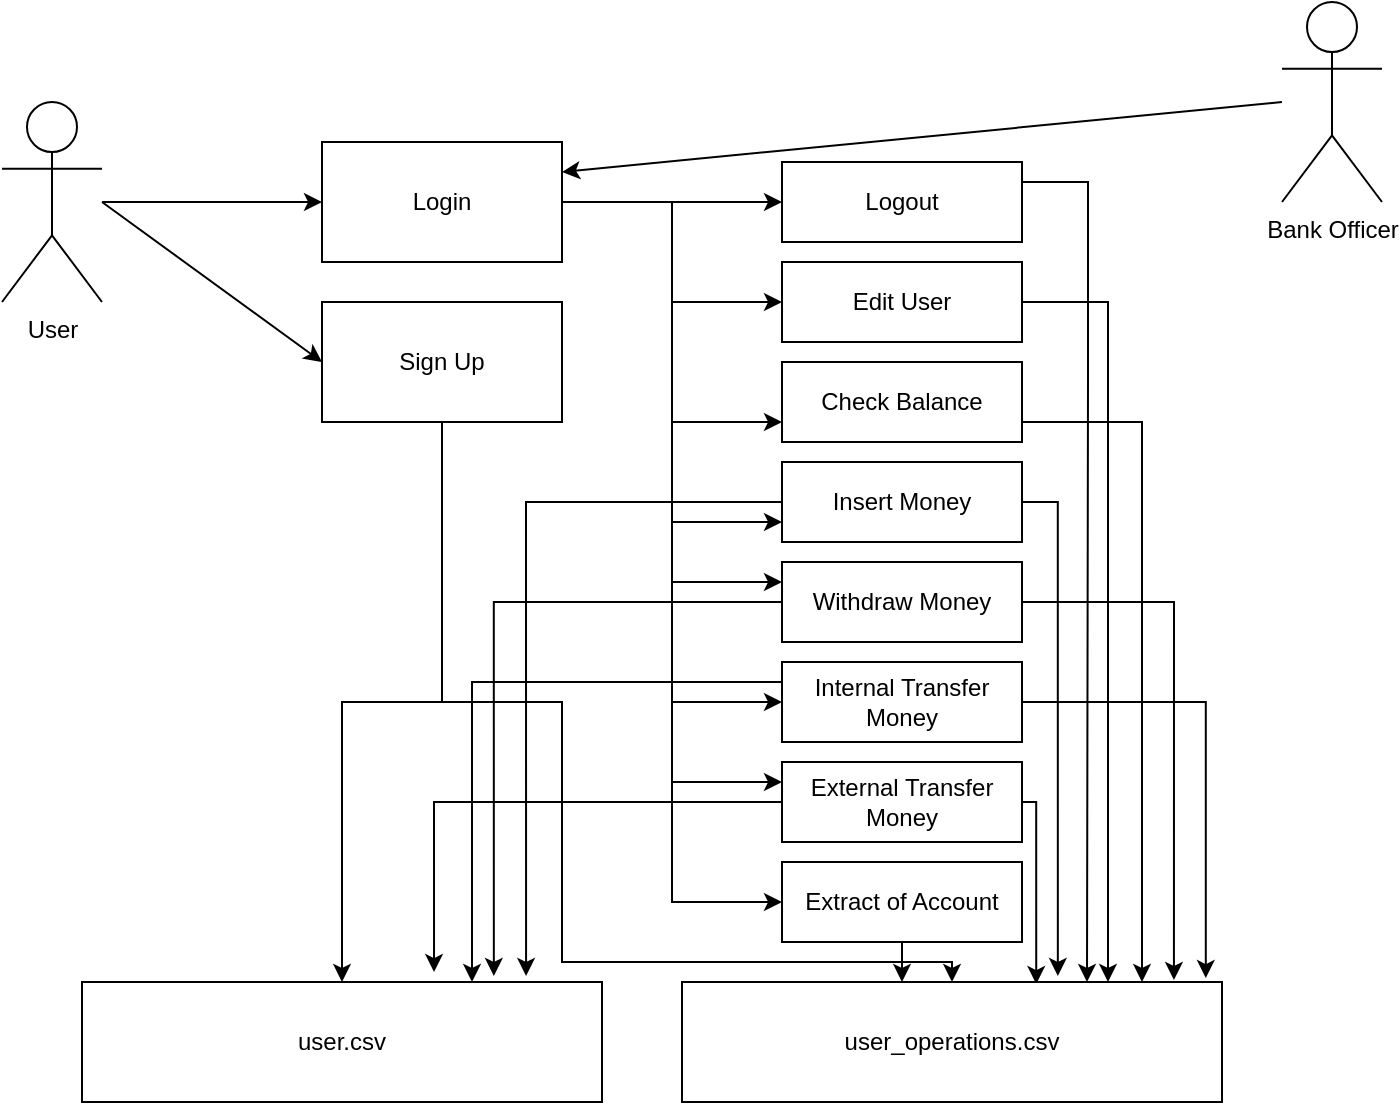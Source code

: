 <mxfile version="14.5.0" type="github">
  <diagram id="C5RBs43oDa-KdzZeNtuy" name="Page-1">
    <mxGraphModel dx="710" dy="359" grid="1" gridSize="10" guides="1" tooltips="1" connect="1" arrows="1" fold="1" page="1" pageScale="1" pageWidth="827" pageHeight="1169" math="0" shadow="0">
      <root>
        <mxCell id="WIyWlLk6GJQsqaUBKTNV-0" />
        <mxCell id="WIyWlLk6GJQsqaUBKTNV-1" parent="WIyWlLk6GJQsqaUBKTNV-0" />
        <mxCell id="4Hm4KgzLQBeNy6C8HnnK-23" style="edgeStyle=orthogonalEdgeStyle;rounded=0;orthogonalLoop=1;jettySize=auto;html=1;" edge="1" parent="WIyWlLk6GJQsqaUBKTNV-1" source="4Hm4KgzLQBeNy6C8HnnK-0" target="4Hm4KgzLQBeNy6C8HnnK-1">
          <mxGeometry relative="1" as="geometry">
            <Array as="points">
              <mxPoint x="180" y="110" />
              <mxPoint x="180" y="110" />
            </Array>
          </mxGeometry>
        </mxCell>
        <mxCell id="4Hm4KgzLQBeNy6C8HnnK-0" value="User" style="shape=umlActor;verticalLabelPosition=bottom;verticalAlign=top;html=1;outlineConnect=0;" vertex="1" parent="WIyWlLk6GJQsqaUBKTNV-1">
          <mxGeometry x="110" y="60" width="50" height="100" as="geometry" />
        </mxCell>
        <mxCell id="4Hm4KgzLQBeNy6C8HnnK-45" style="edgeStyle=orthogonalEdgeStyle;rounded=0;orthogonalLoop=1;jettySize=auto;html=1;entryX=0;entryY=0.5;entryDx=0;entryDy=0;" edge="1" parent="WIyWlLk6GJQsqaUBKTNV-1" source="4Hm4KgzLQBeNy6C8HnnK-1" target="4Hm4KgzLQBeNy6C8HnnK-7">
          <mxGeometry relative="1" as="geometry" />
        </mxCell>
        <mxCell id="4Hm4KgzLQBeNy6C8HnnK-46" style="edgeStyle=orthogonalEdgeStyle;rounded=0;orthogonalLoop=1;jettySize=auto;html=1;entryX=0;entryY=0.5;entryDx=0;entryDy=0;" edge="1" parent="WIyWlLk6GJQsqaUBKTNV-1" source="4Hm4KgzLQBeNy6C8HnnK-1" target="4Hm4KgzLQBeNy6C8HnnK-9">
          <mxGeometry relative="1" as="geometry" />
        </mxCell>
        <mxCell id="4Hm4KgzLQBeNy6C8HnnK-47" style="edgeStyle=orthogonalEdgeStyle;rounded=0;orthogonalLoop=1;jettySize=auto;html=1;entryX=0;entryY=0.75;entryDx=0;entryDy=0;" edge="1" parent="WIyWlLk6GJQsqaUBKTNV-1" source="4Hm4KgzLQBeNy6C8HnnK-1" target="4Hm4KgzLQBeNy6C8HnnK-10">
          <mxGeometry relative="1" as="geometry" />
        </mxCell>
        <mxCell id="4Hm4KgzLQBeNy6C8HnnK-48" style="edgeStyle=orthogonalEdgeStyle;rounded=0;orthogonalLoop=1;jettySize=auto;html=1;entryX=0;entryY=0.75;entryDx=0;entryDy=0;" edge="1" parent="WIyWlLk6GJQsqaUBKTNV-1" source="4Hm4KgzLQBeNy6C8HnnK-1" target="4Hm4KgzLQBeNy6C8HnnK-11">
          <mxGeometry relative="1" as="geometry" />
        </mxCell>
        <mxCell id="4Hm4KgzLQBeNy6C8HnnK-49" style="edgeStyle=orthogonalEdgeStyle;rounded=0;orthogonalLoop=1;jettySize=auto;html=1;entryX=0;entryY=0.25;entryDx=0;entryDy=0;" edge="1" parent="WIyWlLk6GJQsqaUBKTNV-1" source="4Hm4KgzLQBeNy6C8HnnK-1" target="4Hm4KgzLQBeNy6C8HnnK-12">
          <mxGeometry relative="1" as="geometry" />
        </mxCell>
        <mxCell id="4Hm4KgzLQBeNy6C8HnnK-50" style="edgeStyle=orthogonalEdgeStyle;rounded=0;orthogonalLoop=1;jettySize=auto;html=1;entryX=0;entryY=0.5;entryDx=0;entryDy=0;" edge="1" parent="WIyWlLk6GJQsqaUBKTNV-1" source="4Hm4KgzLQBeNy6C8HnnK-1" target="4Hm4KgzLQBeNy6C8HnnK-13">
          <mxGeometry relative="1" as="geometry" />
        </mxCell>
        <mxCell id="4Hm4KgzLQBeNy6C8HnnK-51" style="edgeStyle=orthogonalEdgeStyle;rounded=0;orthogonalLoop=1;jettySize=auto;html=1;entryX=0;entryY=0.25;entryDx=0;entryDy=0;" edge="1" parent="WIyWlLk6GJQsqaUBKTNV-1" source="4Hm4KgzLQBeNy6C8HnnK-1" target="4Hm4KgzLQBeNy6C8HnnK-14">
          <mxGeometry relative="1" as="geometry" />
        </mxCell>
        <mxCell id="4Hm4KgzLQBeNy6C8HnnK-57" style="edgeStyle=orthogonalEdgeStyle;rounded=0;orthogonalLoop=1;jettySize=auto;html=1;entryX=0;entryY=0.5;entryDx=0;entryDy=0;" edge="1" parent="WIyWlLk6GJQsqaUBKTNV-1" source="4Hm4KgzLQBeNy6C8HnnK-1" target="4Hm4KgzLQBeNy6C8HnnK-53">
          <mxGeometry relative="1" as="geometry" />
        </mxCell>
        <mxCell id="4Hm4KgzLQBeNy6C8HnnK-1" value="Login" style="rounded=0;whiteSpace=wrap;html=1;" vertex="1" parent="WIyWlLk6GJQsqaUBKTNV-1">
          <mxGeometry x="270" y="80" width="120" height="60" as="geometry" />
        </mxCell>
        <mxCell id="4Hm4KgzLQBeNy6C8HnnK-7" value="Logout" style="rounded=0;whiteSpace=wrap;html=1;" vertex="1" parent="WIyWlLk6GJQsqaUBKTNV-1">
          <mxGeometry x="500" y="90" width="120" height="40" as="geometry" />
        </mxCell>
        <mxCell id="4Hm4KgzLQBeNy6C8HnnK-9" value="Edit User" style="rounded=0;whiteSpace=wrap;html=1;" vertex="1" parent="WIyWlLk6GJQsqaUBKTNV-1">
          <mxGeometry x="500" y="140" width="120" height="40" as="geometry" />
        </mxCell>
        <mxCell id="4Hm4KgzLQBeNy6C8HnnK-10" value="Check Balance" style="rounded=0;whiteSpace=wrap;html=1;" vertex="1" parent="WIyWlLk6GJQsqaUBKTNV-1">
          <mxGeometry x="500" y="190" width="120" height="40" as="geometry" />
        </mxCell>
        <mxCell id="4Hm4KgzLQBeNy6C8HnnK-37" style="edgeStyle=orthogonalEdgeStyle;rounded=0;orthogonalLoop=1;jettySize=auto;html=1;entryX=0.696;entryY=-0.05;entryDx=0;entryDy=0;entryPerimeter=0;" edge="1" parent="WIyWlLk6GJQsqaUBKTNV-1" source="4Hm4KgzLQBeNy6C8HnnK-11" target="4Hm4KgzLQBeNy6C8HnnK-29">
          <mxGeometry relative="1" as="geometry">
            <Array as="points">
              <mxPoint x="638" y="260" />
            </Array>
          </mxGeometry>
        </mxCell>
        <mxCell id="4Hm4KgzLQBeNy6C8HnnK-41" style="edgeStyle=orthogonalEdgeStyle;rounded=0;orthogonalLoop=1;jettySize=auto;html=1;entryX=0.854;entryY=-0.05;entryDx=0;entryDy=0;entryPerimeter=0;" edge="1" parent="WIyWlLk6GJQsqaUBKTNV-1" source="4Hm4KgzLQBeNy6C8HnnK-11" target="4Hm4KgzLQBeNy6C8HnnK-28">
          <mxGeometry relative="1" as="geometry" />
        </mxCell>
        <mxCell id="4Hm4KgzLQBeNy6C8HnnK-11" value="Insert Money" style="rounded=0;whiteSpace=wrap;html=1;" vertex="1" parent="WIyWlLk6GJQsqaUBKTNV-1">
          <mxGeometry x="500" y="240" width="120" height="40" as="geometry" />
        </mxCell>
        <mxCell id="4Hm4KgzLQBeNy6C8HnnK-38" style="edgeStyle=orthogonalEdgeStyle;rounded=0;orthogonalLoop=1;jettySize=auto;html=1;entryX=0.911;entryY=-0.017;entryDx=0;entryDy=0;entryPerimeter=0;" edge="1" parent="WIyWlLk6GJQsqaUBKTNV-1" source="4Hm4KgzLQBeNy6C8HnnK-12" target="4Hm4KgzLQBeNy6C8HnnK-29">
          <mxGeometry relative="1" as="geometry">
            <Array as="points">
              <mxPoint x="696" y="310" />
            </Array>
          </mxGeometry>
        </mxCell>
        <mxCell id="4Hm4KgzLQBeNy6C8HnnK-42" style="edgeStyle=orthogonalEdgeStyle;rounded=0;orthogonalLoop=1;jettySize=auto;html=1;entryX=0.792;entryY=-0.05;entryDx=0;entryDy=0;entryPerimeter=0;" edge="1" parent="WIyWlLk6GJQsqaUBKTNV-1" source="4Hm4KgzLQBeNy6C8HnnK-12" target="4Hm4KgzLQBeNy6C8HnnK-28">
          <mxGeometry relative="1" as="geometry" />
        </mxCell>
        <mxCell id="4Hm4KgzLQBeNy6C8HnnK-12" value="Withdraw Money" style="rounded=0;whiteSpace=wrap;html=1;" vertex="1" parent="WIyWlLk6GJQsqaUBKTNV-1">
          <mxGeometry x="500" y="290" width="120" height="40" as="geometry" />
        </mxCell>
        <mxCell id="4Hm4KgzLQBeNy6C8HnnK-39" style="edgeStyle=orthogonalEdgeStyle;rounded=0;orthogonalLoop=1;jettySize=auto;html=1;entryX=0.97;entryY=-0.033;entryDx=0;entryDy=0;entryPerimeter=0;" edge="1" parent="WIyWlLk6GJQsqaUBKTNV-1" source="4Hm4KgzLQBeNy6C8HnnK-13" target="4Hm4KgzLQBeNy6C8HnnK-29">
          <mxGeometry relative="1" as="geometry">
            <Array as="points">
              <mxPoint x="712" y="360" />
            </Array>
          </mxGeometry>
        </mxCell>
        <mxCell id="4Hm4KgzLQBeNy6C8HnnK-43" style="edgeStyle=orthogonalEdgeStyle;rounded=0;orthogonalLoop=1;jettySize=auto;html=1;entryX=0.75;entryY=0;entryDx=0;entryDy=0;" edge="1" parent="WIyWlLk6GJQsqaUBKTNV-1" source="4Hm4KgzLQBeNy6C8HnnK-13" target="4Hm4KgzLQBeNy6C8HnnK-28">
          <mxGeometry relative="1" as="geometry">
            <Array as="points">
              <mxPoint x="345" y="350" />
            </Array>
          </mxGeometry>
        </mxCell>
        <mxCell id="4Hm4KgzLQBeNy6C8HnnK-13" value="Internal Transfer Money" style="rounded=0;whiteSpace=wrap;html=1;" vertex="1" parent="WIyWlLk6GJQsqaUBKTNV-1">
          <mxGeometry x="500" y="340" width="120" height="40" as="geometry" />
        </mxCell>
        <mxCell id="4Hm4KgzLQBeNy6C8HnnK-40" style="edgeStyle=orthogonalEdgeStyle;rounded=0;orthogonalLoop=1;jettySize=auto;html=1;entryX=0.656;entryY=0.017;entryDx=0;entryDy=0;entryPerimeter=0;" edge="1" parent="WIyWlLk6GJQsqaUBKTNV-1" source="4Hm4KgzLQBeNy6C8HnnK-14" target="4Hm4KgzLQBeNy6C8HnnK-29">
          <mxGeometry relative="1" as="geometry">
            <Array as="points">
              <mxPoint x="627" y="410" />
            </Array>
          </mxGeometry>
        </mxCell>
        <mxCell id="4Hm4KgzLQBeNy6C8HnnK-44" style="edgeStyle=orthogonalEdgeStyle;rounded=0;orthogonalLoop=1;jettySize=auto;html=1;entryX=0.677;entryY=-0.083;entryDx=0;entryDy=0;entryPerimeter=0;" edge="1" parent="WIyWlLk6GJQsqaUBKTNV-1" source="4Hm4KgzLQBeNy6C8HnnK-14" target="4Hm4KgzLQBeNy6C8HnnK-28">
          <mxGeometry relative="1" as="geometry" />
        </mxCell>
        <mxCell id="4Hm4KgzLQBeNy6C8HnnK-14" value="External Transfer Money" style="rounded=0;whiteSpace=wrap;html=1;" vertex="1" parent="WIyWlLk6GJQsqaUBKTNV-1">
          <mxGeometry x="500" y="390" width="120" height="40" as="geometry" />
        </mxCell>
        <mxCell id="4Hm4KgzLQBeNy6C8HnnK-30" style="edgeStyle=orthogonalEdgeStyle;rounded=0;orthogonalLoop=1;jettySize=auto;html=1;entryX=0.5;entryY=0;entryDx=0;entryDy=0;" edge="1" parent="WIyWlLk6GJQsqaUBKTNV-1" source="4Hm4KgzLQBeNy6C8HnnK-24" target="4Hm4KgzLQBeNy6C8HnnK-28">
          <mxGeometry relative="1" as="geometry" />
        </mxCell>
        <mxCell id="4Hm4KgzLQBeNy6C8HnnK-24" value="Sign Up" style="rounded=0;whiteSpace=wrap;html=1;" vertex="1" parent="WIyWlLk6GJQsqaUBKTNV-1">
          <mxGeometry x="270" y="160" width="120" height="60" as="geometry" />
        </mxCell>
        <mxCell id="4Hm4KgzLQBeNy6C8HnnK-27" value="" style="endArrow=classic;html=1;entryX=0;entryY=0.5;entryDx=0;entryDy=0;" edge="1" parent="WIyWlLk6GJQsqaUBKTNV-1" target="4Hm4KgzLQBeNy6C8HnnK-24">
          <mxGeometry width="50" height="50" relative="1" as="geometry">
            <mxPoint x="160" y="110" as="sourcePoint" />
            <mxPoint x="270" y="170" as="targetPoint" />
          </mxGeometry>
        </mxCell>
        <mxCell id="4Hm4KgzLQBeNy6C8HnnK-28" value="user.csv" style="rounded=0;whiteSpace=wrap;html=1;" vertex="1" parent="WIyWlLk6GJQsqaUBKTNV-1">
          <mxGeometry x="150" y="500" width="260" height="60" as="geometry" />
        </mxCell>
        <mxCell id="4Hm4KgzLQBeNy6C8HnnK-29" value="user_operations.csv" style="rounded=0;whiteSpace=wrap;html=1;" vertex="1" parent="WIyWlLk6GJQsqaUBKTNV-1">
          <mxGeometry x="450" y="500" width="270" height="60" as="geometry" />
        </mxCell>
        <mxCell id="4Hm4KgzLQBeNy6C8HnnK-33" style="edgeStyle=orthogonalEdgeStyle;rounded=0;orthogonalLoop=1;jettySize=auto;html=1;entryX=0.5;entryY=0;entryDx=0;entryDy=0;" edge="1" parent="WIyWlLk6GJQsqaUBKTNV-1" target="4Hm4KgzLQBeNy6C8HnnK-29">
          <mxGeometry relative="1" as="geometry">
            <mxPoint x="330" y="360" as="sourcePoint" />
            <mxPoint x="290" y="510" as="targetPoint" />
            <Array as="points">
              <mxPoint x="390" y="360" />
              <mxPoint x="390" y="490" />
              <mxPoint x="585" y="490" />
            </Array>
          </mxGeometry>
        </mxCell>
        <mxCell id="4Hm4KgzLQBeNy6C8HnnK-34" style="edgeStyle=orthogonalEdgeStyle;rounded=0;orthogonalLoop=1;jettySize=auto;html=1;entryX=0.75;entryY=0;entryDx=0;entryDy=0;" edge="1" parent="WIyWlLk6GJQsqaUBKTNV-1" target="4Hm4KgzLQBeNy6C8HnnK-29">
          <mxGeometry relative="1" as="geometry">
            <mxPoint x="620" y="100" as="sourcePoint" />
            <mxPoint x="875" y="240" as="targetPoint" />
            <Array as="points">
              <mxPoint x="653" y="100" />
              <mxPoint x="653" y="200" />
            </Array>
          </mxGeometry>
        </mxCell>
        <mxCell id="4Hm4KgzLQBeNy6C8HnnK-35" style="edgeStyle=orthogonalEdgeStyle;rounded=0;orthogonalLoop=1;jettySize=auto;html=1;exitX=1;exitY=0.5;exitDx=0;exitDy=0;" edge="1" parent="WIyWlLk6GJQsqaUBKTNV-1" source="4Hm4KgzLQBeNy6C8HnnK-9">
          <mxGeometry relative="1" as="geometry">
            <mxPoint x="630" y="160" as="sourcePoint" />
            <mxPoint x="663" y="500" as="targetPoint" />
            <Array as="points">
              <mxPoint x="663" y="160" />
            </Array>
          </mxGeometry>
        </mxCell>
        <mxCell id="4Hm4KgzLQBeNy6C8HnnK-36" style="edgeStyle=orthogonalEdgeStyle;rounded=0;orthogonalLoop=1;jettySize=auto;html=1;exitX=1;exitY=0.5;exitDx=0;exitDy=0;" edge="1" parent="WIyWlLk6GJQsqaUBKTNV-1" source="4Hm4KgzLQBeNy6C8HnnK-10">
          <mxGeometry relative="1" as="geometry">
            <mxPoint x="610" y="220" as="sourcePoint" />
            <mxPoint x="680" y="500" as="targetPoint" />
            <Array as="points">
              <mxPoint x="620" y="220" />
              <mxPoint x="680" y="220" />
            </Array>
          </mxGeometry>
        </mxCell>
        <mxCell id="4Hm4KgzLQBeNy6C8HnnK-52" value="Bank Officer" style="shape=umlActor;verticalLabelPosition=bottom;verticalAlign=top;html=1;outlineConnect=0;" vertex="1" parent="WIyWlLk6GJQsqaUBKTNV-1">
          <mxGeometry x="750" y="10" width="50" height="100" as="geometry" />
        </mxCell>
        <mxCell id="4Hm4KgzLQBeNy6C8HnnK-56" style="edgeStyle=orthogonalEdgeStyle;rounded=0;orthogonalLoop=1;jettySize=auto;html=1;entryX=0.409;entryY=-0.003;entryDx=0;entryDy=0;entryPerimeter=0;" edge="1" parent="WIyWlLk6GJQsqaUBKTNV-1" source="4Hm4KgzLQBeNy6C8HnnK-53" target="4Hm4KgzLQBeNy6C8HnnK-29">
          <mxGeometry relative="1" as="geometry" />
        </mxCell>
        <mxCell id="4Hm4KgzLQBeNy6C8HnnK-53" value="Extract of Account" style="rounded=0;whiteSpace=wrap;html=1;" vertex="1" parent="WIyWlLk6GJQsqaUBKTNV-1">
          <mxGeometry x="500" y="440" width="120" height="40" as="geometry" />
        </mxCell>
        <mxCell id="4Hm4KgzLQBeNy6C8HnnK-60" value="" style="endArrow=classic;html=1;entryX=1;entryY=0.25;entryDx=0;entryDy=0;" edge="1" parent="WIyWlLk6GJQsqaUBKTNV-1" target="4Hm4KgzLQBeNy6C8HnnK-1">
          <mxGeometry width="50" height="50" relative="1" as="geometry">
            <mxPoint x="750" y="60" as="sourcePoint" />
            <mxPoint x="610" y="100" as="targetPoint" />
          </mxGeometry>
        </mxCell>
      </root>
    </mxGraphModel>
  </diagram>
</mxfile>
